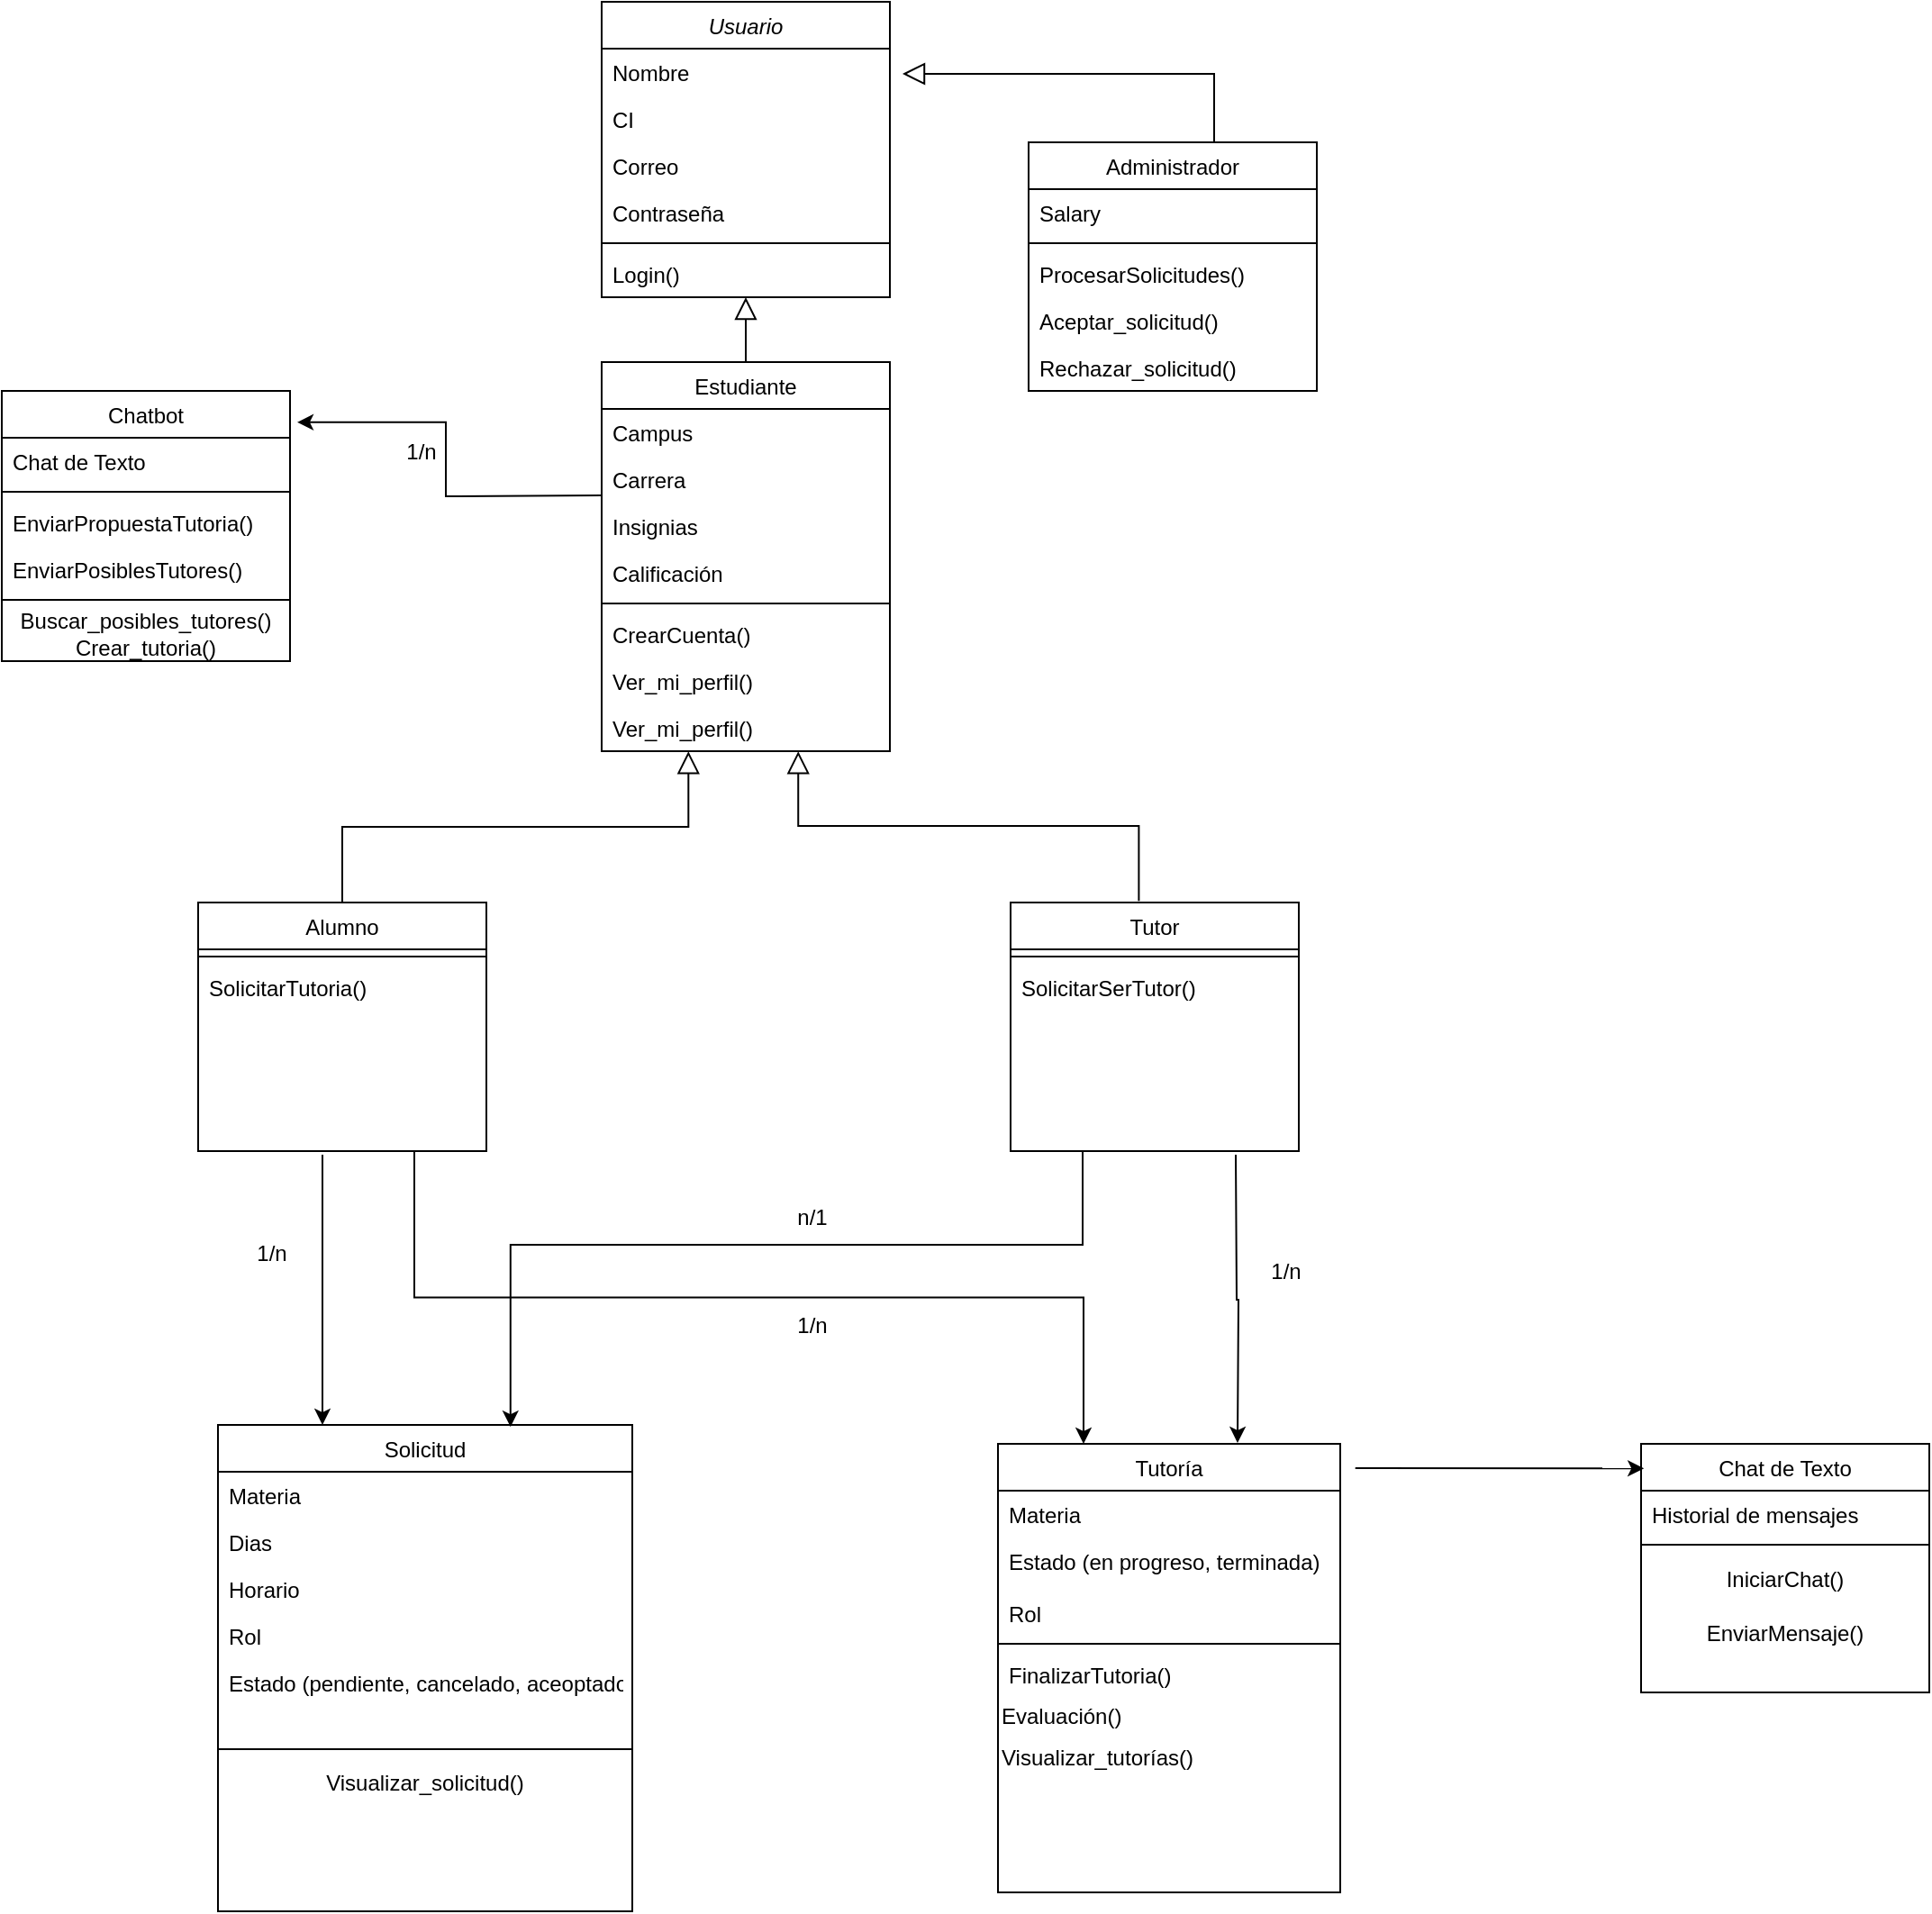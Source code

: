 <mxfile version="22.0.4" type="github">
  <diagram id="C5RBs43oDa-KdzZeNtuy" name="Page-1">
    <mxGraphModel dx="1994" dy="629" grid="1" gridSize="10" guides="1" tooltips="1" connect="1" arrows="1" fold="1" page="1" pageScale="1" pageWidth="827" pageHeight="1169" math="0" shadow="0">
      <root>
        <mxCell id="WIyWlLk6GJQsqaUBKTNV-0" />
        <mxCell id="WIyWlLk6GJQsqaUBKTNV-1" parent="WIyWlLk6GJQsqaUBKTNV-0" />
        <mxCell id="LoxbZ-BBBxb4CLW1c9WT-0" value="Usuario" style="swimlane;fontStyle=2;align=center;verticalAlign=top;childLayout=stackLayout;horizontal=1;startSize=26;horizontalStack=0;resizeParent=1;resizeLast=0;collapsible=1;marginBottom=0;rounded=0;shadow=0;strokeWidth=1;" parent="WIyWlLk6GJQsqaUBKTNV-1" vertex="1">
          <mxGeometry x="-197" width="160" height="164" as="geometry">
            <mxRectangle x="230" y="140" width="160" height="26" as="alternateBounds" />
          </mxGeometry>
        </mxCell>
        <mxCell id="LoxbZ-BBBxb4CLW1c9WT-1" value="Nombre" style="text;align=left;verticalAlign=top;spacingLeft=4;spacingRight=4;overflow=hidden;rotatable=0;points=[[0,0.5],[1,0.5]];portConstraint=eastwest;" parent="LoxbZ-BBBxb4CLW1c9WT-0" vertex="1">
          <mxGeometry y="26" width="160" height="26" as="geometry" />
        </mxCell>
        <mxCell id="LoxbZ-BBBxb4CLW1c9WT-2" value="CI" style="text;align=left;verticalAlign=top;spacingLeft=4;spacingRight=4;overflow=hidden;rotatable=0;points=[[0,0.5],[1,0.5]];portConstraint=eastwest;rounded=0;shadow=0;html=0;" parent="LoxbZ-BBBxb4CLW1c9WT-0" vertex="1">
          <mxGeometry y="52" width="160" height="26" as="geometry" />
        </mxCell>
        <mxCell id="LoxbZ-BBBxb4CLW1c9WT-3" value="Correo" style="text;align=left;verticalAlign=top;spacingLeft=4;spacingRight=4;overflow=hidden;rotatable=0;points=[[0,0.5],[1,0.5]];portConstraint=eastwest;rounded=0;shadow=0;html=0;" parent="LoxbZ-BBBxb4CLW1c9WT-0" vertex="1">
          <mxGeometry y="78" width="160" height="26" as="geometry" />
        </mxCell>
        <mxCell id="LoxbZ-BBBxb4CLW1c9WT-4" value="Contraseña" style="text;align=left;verticalAlign=top;spacingLeft=4;spacingRight=4;overflow=hidden;rotatable=0;points=[[0,0.5],[1,0.5]];portConstraint=eastwest;rounded=0;shadow=0;html=0;" parent="LoxbZ-BBBxb4CLW1c9WT-0" vertex="1">
          <mxGeometry y="104" width="160" height="26" as="geometry" />
        </mxCell>
        <mxCell id="LoxbZ-BBBxb4CLW1c9WT-5" value="" style="line;html=1;strokeWidth=1;align=left;verticalAlign=middle;spacingTop=-1;spacingLeft=3;spacingRight=3;rotatable=0;labelPosition=right;points=[];portConstraint=eastwest;" parent="LoxbZ-BBBxb4CLW1c9WT-0" vertex="1">
          <mxGeometry y="130" width="160" height="8" as="geometry" />
        </mxCell>
        <mxCell id="LoxbZ-BBBxb4CLW1c9WT-6" value="Login()" style="text;align=left;verticalAlign=top;spacingLeft=4;spacingRight=4;overflow=hidden;rotatable=0;points=[[0,0.5],[1,0.5]];portConstraint=eastwest;rounded=0;shadow=0;html=0;" parent="LoxbZ-BBBxb4CLW1c9WT-0" vertex="1">
          <mxGeometry y="138" width="160" height="26" as="geometry" />
        </mxCell>
        <mxCell id="LoxbZ-BBBxb4CLW1c9WT-7" value="Estudiante" style="swimlane;fontStyle=0;align=center;verticalAlign=top;childLayout=stackLayout;horizontal=1;startSize=26;horizontalStack=0;resizeParent=1;resizeLast=0;collapsible=1;marginBottom=0;rounded=0;shadow=0;strokeWidth=1;" parent="WIyWlLk6GJQsqaUBKTNV-1" vertex="1">
          <mxGeometry x="-197" y="200" width="160" height="216" as="geometry">
            <mxRectangle x="130" y="380" width="160" height="26" as="alternateBounds" />
          </mxGeometry>
        </mxCell>
        <mxCell id="LoxbZ-BBBxb4CLW1c9WT-8" value="Campus" style="text;align=left;verticalAlign=top;spacingLeft=4;spacingRight=4;overflow=hidden;rotatable=0;points=[[0,0.5],[1,0.5]];portConstraint=eastwest;" parent="LoxbZ-BBBxb4CLW1c9WT-7" vertex="1">
          <mxGeometry y="26" width="160" height="26" as="geometry" />
        </mxCell>
        <mxCell id="LoxbZ-BBBxb4CLW1c9WT-9" value="Carrera" style="text;align=left;verticalAlign=top;spacingLeft=4;spacingRight=4;overflow=hidden;rotatable=0;points=[[0,0.5],[1,0.5]];portConstraint=eastwest;rounded=0;shadow=0;html=0;" parent="LoxbZ-BBBxb4CLW1c9WT-7" vertex="1">
          <mxGeometry y="52" width="160" height="26" as="geometry" />
        </mxCell>
        <mxCell id="LoxbZ-BBBxb4CLW1c9WT-10" value="Insignias" style="text;align=left;verticalAlign=top;spacingLeft=4;spacingRight=4;overflow=hidden;rotatable=0;points=[[0,0.5],[1,0.5]];portConstraint=eastwest;rounded=0;shadow=0;html=0;" parent="LoxbZ-BBBxb4CLW1c9WT-7" vertex="1">
          <mxGeometry y="78" width="160" height="26" as="geometry" />
        </mxCell>
        <mxCell id="LoxbZ-BBBxb4CLW1c9WT-11" value="Calificación" style="text;align=left;verticalAlign=top;spacingLeft=4;spacingRight=4;overflow=hidden;rotatable=0;points=[[0,0.5],[1,0.5]];portConstraint=eastwest;rounded=0;shadow=0;html=0;" parent="LoxbZ-BBBxb4CLW1c9WT-7" vertex="1">
          <mxGeometry y="104" width="160" height="26" as="geometry" />
        </mxCell>
        <mxCell id="LoxbZ-BBBxb4CLW1c9WT-12" value="" style="line;html=1;strokeWidth=1;align=left;verticalAlign=middle;spacingTop=-1;spacingLeft=3;spacingRight=3;rotatable=0;labelPosition=right;points=[];portConstraint=eastwest;" parent="LoxbZ-BBBxb4CLW1c9WT-7" vertex="1">
          <mxGeometry y="130" width="160" height="8" as="geometry" />
        </mxCell>
        <mxCell id="LoxbZ-BBBxb4CLW1c9WT-13" value="CrearCuenta()" style="text;align=left;verticalAlign=top;spacingLeft=4;spacingRight=4;overflow=hidden;rotatable=0;points=[[0,0.5],[1,0.5]];portConstraint=eastwest;rounded=0;shadow=0;html=0;" parent="LoxbZ-BBBxb4CLW1c9WT-7" vertex="1">
          <mxGeometry y="138" width="160" height="26" as="geometry" />
        </mxCell>
        <mxCell id="LoxbZ-BBBxb4CLW1c9WT-14" value="Ver_mi_perfil()" style="text;align=left;verticalAlign=top;spacingLeft=4;spacingRight=4;overflow=hidden;rotatable=0;points=[[0,0.5],[1,0.5]];portConstraint=eastwest;rounded=0;shadow=0;html=0;" parent="LoxbZ-BBBxb4CLW1c9WT-7" vertex="1">
          <mxGeometry y="164" width="160" height="26" as="geometry" />
        </mxCell>
        <mxCell id="LoxbZ-BBBxb4CLW1c9WT-15" value="Ver_mi_perfil()" style="text;align=left;verticalAlign=top;spacingLeft=4;spacingRight=4;overflow=hidden;rotatable=0;points=[[0,0.5],[1,0.5]];portConstraint=eastwest;rounded=0;shadow=0;html=0;" parent="LoxbZ-BBBxb4CLW1c9WT-7" vertex="1">
          <mxGeometry y="190" width="160" height="26" as="geometry" />
        </mxCell>
        <mxCell id="LoxbZ-BBBxb4CLW1c9WT-16" value="" style="endArrow=block;endSize=10;endFill=0;shadow=0;strokeWidth=1;rounded=0;edgeStyle=elbowEdgeStyle;elbow=vertical;exitX=0.5;exitY=0;exitDx=0;exitDy=0;" parent="WIyWlLk6GJQsqaUBKTNV-1" source="LoxbZ-BBBxb4CLW1c9WT-7" target="LoxbZ-BBBxb4CLW1c9WT-6" edge="1">
          <mxGeometry width="160" relative="1" as="geometry">
            <mxPoint x="-277" y="340" as="sourcePoint" />
            <mxPoint x="-207" y="148" as="targetPoint" />
          </mxGeometry>
        </mxCell>
        <mxCell id="LoxbZ-BBBxb4CLW1c9WT-17" value="Administrador" style="swimlane;fontStyle=0;align=center;verticalAlign=top;childLayout=stackLayout;horizontal=1;startSize=26;horizontalStack=0;resizeParent=1;resizeLast=0;collapsible=1;marginBottom=0;rounded=0;shadow=0;strokeWidth=1;" parent="WIyWlLk6GJQsqaUBKTNV-1" vertex="1">
          <mxGeometry x="40" y="78" width="160" height="138" as="geometry">
            <mxRectangle x="340" y="380" width="170" height="26" as="alternateBounds" />
          </mxGeometry>
        </mxCell>
        <mxCell id="LoxbZ-BBBxb4CLW1c9WT-18" value="Salary" style="text;align=left;verticalAlign=top;spacingLeft=4;spacingRight=4;overflow=hidden;rotatable=0;points=[[0,0.5],[1,0.5]];portConstraint=eastwest;" parent="LoxbZ-BBBxb4CLW1c9WT-17" vertex="1">
          <mxGeometry y="26" width="160" height="26" as="geometry" />
        </mxCell>
        <mxCell id="LoxbZ-BBBxb4CLW1c9WT-19" value="" style="line;html=1;strokeWidth=1;align=left;verticalAlign=middle;spacingTop=-1;spacingLeft=3;spacingRight=3;rotatable=0;labelPosition=right;points=[];portConstraint=eastwest;" parent="LoxbZ-BBBxb4CLW1c9WT-17" vertex="1">
          <mxGeometry y="52" width="160" height="8" as="geometry" />
        </mxCell>
        <mxCell id="LoxbZ-BBBxb4CLW1c9WT-20" value="ProcesarSolicitudes()" style="text;align=left;verticalAlign=top;spacingLeft=4;spacingRight=4;overflow=hidden;rotatable=0;points=[[0,0.5],[1,0.5]];portConstraint=eastwest;" parent="LoxbZ-BBBxb4CLW1c9WT-17" vertex="1">
          <mxGeometry y="60" width="160" height="26" as="geometry" />
        </mxCell>
        <mxCell id="LoxbZ-BBBxb4CLW1c9WT-21" value="Aceptar_solicitud()" style="text;align=left;verticalAlign=top;spacingLeft=4;spacingRight=4;overflow=hidden;rotatable=0;points=[[0,0.5],[1,0.5]];portConstraint=eastwest;" parent="LoxbZ-BBBxb4CLW1c9WT-17" vertex="1">
          <mxGeometry y="86" width="160" height="26" as="geometry" />
        </mxCell>
        <mxCell id="LoxbZ-BBBxb4CLW1c9WT-22" value="Rechazar_solicitud()" style="text;align=left;verticalAlign=top;spacingLeft=4;spacingRight=4;overflow=hidden;rotatable=0;points=[[0,0.5],[1,0.5]];portConstraint=eastwest;" parent="LoxbZ-BBBxb4CLW1c9WT-17" vertex="1">
          <mxGeometry y="112" width="160" height="26" as="geometry" />
        </mxCell>
        <mxCell id="LoxbZ-BBBxb4CLW1c9WT-23" value="" style="endArrow=block;endSize=10;endFill=0;shadow=0;strokeWidth=1;rounded=0;edgeStyle=elbowEdgeStyle;elbow=vertical;" parent="WIyWlLk6GJQsqaUBKTNV-1" source="LoxbZ-BBBxb4CLW1c9WT-17" edge="1">
          <mxGeometry width="160" relative="1" as="geometry">
            <mxPoint x="-187" y="363" as="sourcePoint" />
            <mxPoint x="-30" y="40" as="targetPoint" />
            <Array as="points">
              <mxPoint x="143" y="40" />
            </Array>
          </mxGeometry>
        </mxCell>
        <mxCell id="LoxbZ-BBBxb4CLW1c9WT-24" value="Alumno" style="swimlane;fontStyle=0;align=center;verticalAlign=top;childLayout=stackLayout;horizontal=1;startSize=26;horizontalStack=0;resizeParent=1;resizeLast=0;collapsible=1;marginBottom=0;rounded=0;shadow=0;strokeWidth=1;" parent="WIyWlLk6GJQsqaUBKTNV-1" vertex="1">
          <mxGeometry x="-421" y="500" width="160" height="138" as="geometry">
            <mxRectangle x="130" y="380" width="160" height="26" as="alternateBounds" />
          </mxGeometry>
        </mxCell>
        <mxCell id="LoxbZ-BBBxb4CLW1c9WT-25" value="" style="line;html=1;strokeWidth=1;align=left;verticalAlign=middle;spacingTop=-1;spacingLeft=3;spacingRight=3;rotatable=0;labelPosition=right;points=[];portConstraint=eastwest;" parent="LoxbZ-BBBxb4CLW1c9WT-24" vertex="1">
          <mxGeometry y="26" width="160" height="8" as="geometry" />
        </mxCell>
        <mxCell id="LoxbZ-BBBxb4CLW1c9WT-26" value="SolicitarTutoria()" style="text;align=left;verticalAlign=top;spacingLeft=4;spacingRight=4;overflow=hidden;rotatable=0;points=[[0,0.5],[1,0.5]];portConstraint=eastwest;fontStyle=0" parent="LoxbZ-BBBxb4CLW1c9WT-24" vertex="1">
          <mxGeometry y="34" width="160" height="26" as="geometry" />
        </mxCell>
        <mxCell id="LoxbZ-BBBxb4CLW1c9WT-28" value="Tutor" style="swimlane;fontStyle=0;align=center;verticalAlign=top;childLayout=stackLayout;horizontal=1;startSize=26;horizontalStack=0;resizeParent=1;resizeLast=0;collapsible=1;marginBottom=0;rounded=0;shadow=0;strokeWidth=1;" parent="WIyWlLk6GJQsqaUBKTNV-1" vertex="1">
          <mxGeometry x="30" y="500" width="160" height="138" as="geometry">
            <mxRectangle x="130" y="380" width="160" height="26" as="alternateBounds" />
          </mxGeometry>
        </mxCell>
        <mxCell id="LoxbZ-BBBxb4CLW1c9WT-29" value="" style="line;html=1;strokeWidth=1;align=left;verticalAlign=middle;spacingTop=-1;spacingLeft=3;spacingRight=3;rotatable=0;labelPosition=right;points=[];portConstraint=eastwest;" parent="LoxbZ-BBBxb4CLW1c9WT-28" vertex="1">
          <mxGeometry y="26" width="160" height="8" as="geometry" />
        </mxCell>
        <mxCell id="LoxbZ-BBBxb4CLW1c9WT-30" value="SolicitarSerTutor()" style="text;align=left;verticalAlign=top;spacingLeft=4;spacingRight=4;overflow=hidden;rotatable=0;points=[[0,0.5],[1,0.5]];portConstraint=eastwest;" parent="LoxbZ-BBBxb4CLW1c9WT-28" vertex="1">
          <mxGeometry y="34" width="160" height="26" as="geometry" />
        </mxCell>
        <mxCell id="LoxbZ-BBBxb4CLW1c9WT-31" value="Tutoría" style="swimlane;fontStyle=0;align=center;verticalAlign=top;childLayout=stackLayout;horizontal=1;startSize=26;horizontalStack=0;resizeParent=1;resizeLast=0;collapsible=1;marginBottom=0;rounded=0;shadow=0;strokeWidth=1;" parent="WIyWlLk6GJQsqaUBKTNV-1" vertex="1">
          <mxGeometry x="23" y="800.5" width="190" height="249" as="geometry">
            <mxRectangle x="340" y="380" width="170" height="26" as="alternateBounds" />
          </mxGeometry>
        </mxCell>
        <mxCell id="LoxbZ-BBBxb4CLW1c9WT-32" value="Materia" style="text;align=left;verticalAlign=top;spacingLeft=4;spacingRight=4;overflow=hidden;rotatable=0;points=[[0,0.5],[1,0.5]];portConstraint=eastwest;" parent="LoxbZ-BBBxb4CLW1c9WT-31" vertex="1">
          <mxGeometry y="26" width="190" height="26" as="geometry" />
        </mxCell>
        <mxCell id="LoxbZ-BBBxb4CLW1c9WT-33" value="Estado (en progreso, terminada)" style="text;align=left;verticalAlign=top;spacingLeft=4;spacingRight=4;overflow=hidden;rotatable=0;points=[[0,0.5],[1,0.5]];portConstraint=eastwest;" parent="LoxbZ-BBBxb4CLW1c9WT-31" vertex="1">
          <mxGeometry y="52" width="190" height="29" as="geometry" />
        </mxCell>
        <mxCell id="LoxbZ-BBBxb4CLW1c9WT-34" value="Rol" style="text;align=left;verticalAlign=top;spacingLeft=4;spacingRight=4;overflow=hidden;rotatable=0;points=[[0,0.5],[1,0.5]];portConstraint=eastwest;" parent="LoxbZ-BBBxb4CLW1c9WT-31" vertex="1">
          <mxGeometry y="81" width="190" height="26" as="geometry" />
        </mxCell>
        <mxCell id="LoxbZ-BBBxb4CLW1c9WT-35" value="" style="line;html=1;strokeWidth=1;align=left;verticalAlign=middle;spacingTop=-1;spacingLeft=3;spacingRight=3;rotatable=0;labelPosition=right;points=[];portConstraint=eastwest;" parent="LoxbZ-BBBxb4CLW1c9WT-31" vertex="1">
          <mxGeometry y="107" width="190" height="8" as="geometry" />
        </mxCell>
        <mxCell id="LoxbZ-BBBxb4CLW1c9WT-36" value="FinalizarTutoria()" style="text;align=left;verticalAlign=top;spacingLeft=4;spacingRight=4;overflow=hidden;rotatable=0;points=[[0,0.5],[1,0.5]];portConstraint=eastwest;" parent="LoxbZ-BBBxb4CLW1c9WT-31" vertex="1">
          <mxGeometry y="115" width="190" height="22" as="geometry" />
        </mxCell>
        <mxCell id="LoxbZ-BBBxb4CLW1c9WT-37" value="&lt;span style=&quot;color: rgb(0, 0, 0); font-family: Helvetica; font-size: 12px; font-style: normal; font-variant-ligatures: normal; font-variant-caps: normal; font-weight: 400; letter-spacing: normal; orphans: 2; text-align: center; text-indent: 0px; text-transform: none; widows: 2; word-spacing: 0px; -webkit-text-stroke-width: 0px; background-color: rgb(255, 255, 255); text-decoration-thickness: initial; text-decoration-style: initial; text-decoration-color: initial; float: none; display: inline !important;&quot;&gt;Evaluación()&lt;/span&gt;" style="text;whiteSpace=wrap;html=1;" parent="LoxbZ-BBBxb4CLW1c9WT-31" vertex="1">
          <mxGeometry y="137" width="190" height="23" as="geometry" />
        </mxCell>
        <mxCell id="LoxbZ-BBBxb4CLW1c9WT-38" value="Visualizar_tutorías()" style="text;whiteSpace=wrap;html=1;" parent="LoxbZ-BBBxb4CLW1c9WT-31" vertex="1">
          <mxGeometry y="160" width="190" height="20" as="geometry" />
        </mxCell>
        <mxCell id="LoxbZ-BBBxb4CLW1c9WT-39" value="" style="endArrow=block;endSize=10;endFill=0;shadow=0;strokeWidth=1;rounded=0;edgeStyle=elbowEdgeStyle;elbow=vertical;exitX=0.5;exitY=0;exitDx=0;exitDy=0;entryX=0.301;entryY=1.003;entryDx=0;entryDy=0;entryPerimeter=0;" parent="WIyWlLk6GJQsqaUBKTNV-1" source="LoxbZ-BBBxb4CLW1c9WT-24" target="LoxbZ-BBBxb4CLW1c9WT-15" edge="1">
          <mxGeometry width="160" relative="1" as="geometry">
            <mxPoint x="-349" y="408" as="sourcePoint" />
            <mxPoint x="-166" y="413" as="targetPoint" />
            <Array as="points" />
          </mxGeometry>
        </mxCell>
        <mxCell id="LoxbZ-BBBxb4CLW1c9WT-40" value="" style="endArrow=block;endSize=10;endFill=0;shadow=0;strokeWidth=1;rounded=0;edgeStyle=elbowEdgeStyle;elbow=vertical;exitX=0.445;exitY=-0.006;exitDx=0;exitDy=0;exitPerimeter=0;entryX=0.682;entryY=1.003;entryDx=0;entryDy=0;entryPerimeter=0;" parent="WIyWlLk6GJQsqaUBKTNV-1" source="LoxbZ-BBBxb4CLW1c9WT-28" target="LoxbZ-BBBxb4CLW1c9WT-15" edge="1">
          <mxGeometry width="160" relative="1" as="geometry">
            <mxPoint x="-257" y="410" as="sourcePoint" />
            <mxPoint x="-207" y="360" as="targetPoint" />
          </mxGeometry>
        </mxCell>
        <mxCell id="LoxbZ-BBBxb4CLW1c9WT-41" value="Chatbot" style="swimlane;fontStyle=0;align=center;verticalAlign=top;childLayout=stackLayout;horizontal=1;startSize=26;horizontalStack=0;resizeParent=1;resizeLast=0;collapsible=1;marginBottom=0;rounded=0;shadow=0;strokeWidth=1;" parent="WIyWlLk6GJQsqaUBKTNV-1" vertex="1">
          <mxGeometry x="-530" y="216" width="160" height="150" as="geometry">
            <mxRectangle x="340" y="380" width="170" height="26" as="alternateBounds" />
          </mxGeometry>
        </mxCell>
        <mxCell id="LoxbZ-BBBxb4CLW1c9WT-42" value="Chat de Texto" style="text;align=left;verticalAlign=top;spacingLeft=4;spacingRight=4;overflow=hidden;rotatable=0;points=[[0,0.5],[1,0.5]];portConstraint=eastwest;" parent="LoxbZ-BBBxb4CLW1c9WT-41" vertex="1">
          <mxGeometry y="26" width="160" height="26" as="geometry" />
        </mxCell>
        <mxCell id="LoxbZ-BBBxb4CLW1c9WT-43" value="" style="line;html=1;strokeWidth=1;align=left;verticalAlign=middle;spacingTop=-1;spacingLeft=3;spacingRight=3;rotatable=0;labelPosition=right;points=[];portConstraint=eastwest;" parent="LoxbZ-BBBxb4CLW1c9WT-41" vertex="1">
          <mxGeometry y="52" width="160" height="8" as="geometry" />
        </mxCell>
        <mxCell id="LoxbZ-BBBxb4CLW1c9WT-44" value="EnviarPropuestaTutoria()" style="text;align=left;verticalAlign=top;spacingLeft=4;spacingRight=4;overflow=hidden;rotatable=0;points=[[0,0.5],[1,0.5]];portConstraint=eastwest;" parent="LoxbZ-BBBxb4CLW1c9WT-41" vertex="1">
          <mxGeometry y="60" width="160" height="26" as="geometry" />
        </mxCell>
        <mxCell id="LoxbZ-BBBxb4CLW1c9WT-45" value="EnviarPosiblesTutores()" style="text;align=left;verticalAlign=top;spacingLeft=4;spacingRight=4;overflow=hidden;rotatable=0;points=[[0,0.5],[1,0.5]];portConstraint=eastwest;" parent="LoxbZ-BBBxb4CLW1c9WT-41" vertex="1">
          <mxGeometry y="86" width="160" height="26" as="geometry" />
        </mxCell>
        <mxCell id="LoxbZ-BBBxb4CLW1c9WT-46" value="" style="line;html=1;strokeWidth=1;align=left;verticalAlign=middle;spacingTop=-1;spacingLeft=3;spacingRight=3;rotatable=0;labelPosition=right;points=[];portConstraint=eastwest;" parent="LoxbZ-BBBxb4CLW1c9WT-41" vertex="1">
          <mxGeometry y="112" width="160" height="8" as="geometry" />
        </mxCell>
        <mxCell id="LoxbZ-BBBxb4CLW1c9WT-47" value="Buscar_posibles_tutores()&lt;br&gt;Crear_tutoria()" style="text;html=1;strokeColor=none;fillColor=none;align=center;verticalAlign=middle;whiteSpace=wrap;rounded=0;" parent="LoxbZ-BBBxb4CLW1c9WT-41" vertex="1">
          <mxGeometry y="120" width="160" height="30" as="geometry" />
        </mxCell>
        <mxCell id="LoxbZ-BBBxb4CLW1c9WT-48" value="Chat de Texto" style="swimlane;fontStyle=0;align=center;verticalAlign=top;childLayout=stackLayout;horizontal=1;startSize=26;horizontalStack=0;resizeParent=1;resizeLast=0;collapsible=1;marginBottom=0;rounded=0;shadow=0;strokeWidth=1;" parent="WIyWlLk6GJQsqaUBKTNV-1" vertex="1">
          <mxGeometry x="380" y="800.5" width="160" height="138" as="geometry">
            <mxRectangle x="340" y="380" width="170" height="26" as="alternateBounds" />
          </mxGeometry>
        </mxCell>
        <mxCell id="LoxbZ-BBBxb4CLW1c9WT-49" value="Historial de mensajes" style="text;align=left;verticalAlign=top;spacingLeft=4;spacingRight=4;overflow=hidden;rotatable=0;points=[[0,0.5],[1,0.5]];portConstraint=eastwest;" parent="LoxbZ-BBBxb4CLW1c9WT-48" vertex="1">
          <mxGeometry y="26" width="160" height="26" as="geometry" />
        </mxCell>
        <mxCell id="LoxbZ-BBBxb4CLW1c9WT-50" value="" style="line;html=1;strokeWidth=1;align=left;verticalAlign=middle;spacingTop=-1;spacingLeft=3;spacingRight=3;rotatable=0;labelPosition=right;points=[];portConstraint=eastwest;" parent="LoxbZ-BBBxb4CLW1c9WT-48" vertex="1">
          <mxGeometry y="52" width="160" height="8" as="geometry" />
        </mxCell>
        <mxCell id="LoxbZ-BBBxb4CLW1c9WT-51" value="IniciarChat()" style="text;html=1;strokeColor=none;fillColor=none;align=center;verticalAlign=middle;whiteSpace=wrap;rounded=0;" parent="LoxbZ-BBBxb4CLW1c9WT-48" vertex="1">
          <mxGeometry y="60" width="160" height="30" as="geometry" />
        </mxCell>
        <mxCell id="LoxbZ-BBBxb4CLW1c9WT-52" value="EnviarMensaje()" style="text;html=1;strokeColor=none;fillColor=none;align=center;verticalAlign=middle;whiteSpace=wrap;rounded=0;" parent="LoxbZ-BBBxb4CLW1c9WT-48" vertex="1">
          <mxGeometry y="90" width="160" height="30" as="geometry" />
        </mxCell>
        <mxCell id="LoxbZ-BBBxb4CLW1c9WT-53" value="" style="endArrow=classic;html=1;rounded=0;exitX=1.044;exitY=0.054;exitDx=0;exitDy=0;entryX=0.01;entryY=0.099;entryDx=0;entryDy=0;entryPerimeter=0;exitPerimeter=0;" parent="WIyWlLk6GJQsqaUBKTNV-1" source="LoxbZ-BBBxb4CLW1c9WT-31" target="LoxbZ-BBBxb4CLW1c9WT-48" edge="1">
          <mxGeometry width="50" height="50" relative="1" as="geometry">
            <mxPoint x="193" y="914" as="sourcePoint" />
            <mxPoint x="243" y="864" as="targetPoint" />
          </mxGeometry>
        </mxCell>
        <mxCell id="LoxbZ-BBBxb4CLW1c9WT-54" value="Solicitud" style="swimlane;fontStyle=0;align=center;verticalAlign=top;childLayout=stackLayout;horizontal=1;startSize=26;horizontalStack=0;resizeParent=1;resizeLast=0;collapsible=1;marginBottom=0;rounded=0;shadow=0;strokeWidth=1;" parent="WIyWlLk6GJQsqaUBKTNV-1" vertex="1">
          <mxGeometry x="-410" y="790" width="230" height="270" as="geometry">
            <mxRectangle x="340" y="380" width="170" height="26" as="alternateBounds" />
          </mxGeometry>
        </mxCell>
        <mxCell id="LoxbZ-BBBxb4CLW1c9WT-55" value="Materia" style="text;align=left;verticalAlign=top;spacingLeft=4;spacingRight=4;overflow=hidden;rotatable=0;points=[[0,0.5],[1,0.5]];portConstraint=eastwest;" parent="LoxbZ-BBBxb4CLW1c9WT-54" vertex="1">
          <mxGeometry y="26" width="230" height="26" as="geometry" />
        </mxCell>
        <mxCell id="LoxbZ-BBBxb4CLW1c9WT-56" value="Dias" style="text;align=left;verticalAlign=top;spacingLeft=4;spacingRight=4;overflow=hidden;rotatable=0;points=[[0,0.5],[1,0.5]];portConstraint=eastwest;" parent="LoxbZ-BBBxb4CLW1c9WT-54" vertex="1">
          <mxGeometry y="52" width="230" height="26" as="geometry" />
        </mxCell>
        <mxCell id="LoxbZ-BBBxb4CLW1c9WT-57" value="Horario" style="text;align=left;verticalAlign=top;spacingLeft=4;spacingRight=4;overflow=hidden;rotatable=0;points=[[0,0.5],[1,0.5]];portConstraint=eastwest;" parent="LoxbZ-BBBxb4CLW1c9WT-54" vertex="1">
          <mxGeometry y="78" width="230" height="26" as="geometry" />
        </mxCell>
        <mxCell id="LoxbZ-BBBxb4CLW1c9WT-58" value="Rol" style="text;align=left;verticalAlign=top;spacingLeft=4;spacingRight=4;overflow=hidden;rotatable=0;points=[[0,0.5],[1,0.5]];portConstraint=eastwest;" parent="LoxbZ-BBBxb4CLW1c9WT-54" vertex="1">
          <mxGeometry y="104" width="230" height="26" as="geometry" />
        </mxCell>
        <mxCell id="LoxbZ-BBBxb4CLW1c9WT-59" value="Estado (pendiente, cancelado, aceoptado)" style="text;align=left;verticalAlign=top;spacingLeft=4;spacingRight=4;overflow=hidden;rotatable=0;points=[[0,0.5],[1,0.5]];portConstraint=eastwest;" parent="LoxbZ-BBBxb4CLW1c9WT-54" vertex="1">
          <mxGeometry y="130" width="230" height="46" as="geometry" />
        </mxCell>
        <mxCell id="LoxbZ-BBBxb4CLW1c9WT-60" value="" style="line;html=1;strokeWidth=1;align=left;verticalAlign=middle;spacingTop=-1;spacingLeft=3;spacingRight=3;rotatable=0;labelPosition=right;points=[];portConstraint=eastwest;" parent="LoxbZ-BBBxb4CLW1c9WT-54" vertex="1">
          <mxGeometry y="176" width="230" height="8" as="geometry" />
        </mxCell>
        <mxCell id="LoxbZ-BBBxb4CLW1c9WT-61" value="Visualizar_solicitud()" style="text;html=1;strokeColor=none;fillColor=none;align=center;verticalAlign=middle;whiteSpace=wrap;rounded=0;" parent="LoxbZ-BBBxb4CLW1c9WT-54" vertex="1">
          <mxGeometry y="184" width="230" height="30" as="geometry" />
        </mxCell>
        <mxCell id="LoxbZ-BBBxb4CLW1c9WT-62" style="edgeStyle=orthogonalEdgeStyle;rounded=0;orthogonalLoop=1;jettySize=auto;html=1;exitX=0.25;exitY=1;exitDx=0;exitDy=0;entryX=0.706;entryY=0.004;entryDx=0;entryDy=0;entryPerimeter=0;" parent="WIyWlLk6GJQsqaUBKTNV-1" source="LoxbZ-BBBxb4CLW1c9WT-28" target="LoxbZ-BBBxb4CLW1c9WT-54" edge="1">
          <mxGeometry relative="1" as="geometry">
            <Array as="points">
              <mxPoint x="70" y="690" />
              <mxPoint x="-248" y="690" />
            </Array>
          </mxGeometry>
        </mxCell>
        <mxCell id="LoxbZ-BBBxb4CLW1c9WT-69" style="edgeStyle=orthogonalEdgeStyle;rounded=0;orthogonalLoop=1;jettySize=auto;html=1;exitX=0.75;exitY=1;exitDx=0;exitDy=0;entryX=0.25;entryY=0;entryDx=0;entryDy=0;" parent="WIyWlLk6GJQsqaUBKTNV-1" source="LoxbZ-BBBxb4CLW1c9WT-24" target="LoxbZ-BBBxb4CLW1c9WT-31" edge="1">
          <mxGeometry relative="1" as="geometry">
            <mxPoint x="-205" y="598" as="sourcePoint" />
            <mxPoint x="-156" y="622" as="targetPoint" />
          </mxGeometry>
        </mxCell>
        <mxCell id="LoxbZ-BBBxb4CLW1c9WT-70" style="edgeStyle=orthogonalEdgeStyle;rounded=0;orthogonalLoop=1;jettySize=auto;html=1;" parent="WIyWlLk6GJQsqaUBKTNV-1" edge="1">
          <mxGeometry relative="1" as="geometry">
            <mxPoint x="155" y="640" as="sourcePoint" />
            <mxPoint x="156" y="800" as="targetPoint" />
          </mxGeometry>
        </mxCell>
        <mxCell id="LoxbZ-BBBxb4CLW1c9WT-71" value="n/1" style="text;html=1;strokeColor=none;fillColor=none;align=center;verticalAlign=middle;whiteSpace=wrap;rounded=0;" parent="WIyWlLk6GJQsqaUBKTNV-1" vertex="1">
          <mxGeometry x="-110" y="660" width="60" height="30" as="geometry" />
        </mxCell>
        <mxCell id="LoxbZ-BBBxb4CLW1c9WT-72" value="1/n" style="text;html=1;strokeColor=none;fillColor=none;align=center;verticalAlign=middle;whiteSpace=wrap;rounded=0;" parent="WIyWlLk6GJQsqaUBKTNV-1" vertex="1">
          <mxGeometry x="-110" y="720" width="60" height="30" as="geometry" />
        </mxCell>
        <mxCell id="LoxbZ-BBBxb4CLW1c9WT-74" style="edgeStyle=orthogonalEdgeStyle;rounded=0;orthogonalLoop=1;jettySize=auto;html=1;entryX=1.025;entryY=0.116;entryDx=0;entryDy=0;entryPerimeter=0;" parent="WIyWlLk6GJQsqaUBKTNV-1" target="LoxbZ-BBBxb4CLW1c9WT-41" edge="1">
          <mxGeometry relative="1" as="geometry">
            <mxPoint x="-197" y="274" as="sourcePoint" />
            <mxPoint x="-568" y="274" as="targetPoint" />
          </mxGeometry>
        </mxCell>
        <mxCell id="LoxbZ-BBBxb4CLW1c9WT-75" value="1/n" style="text;html=1;strokeColor=none;fillColor=none;align=center;verticalAlign=middle;whiteSpace=wrap;rounded=0;" parent="WIyWlLk6GJQsqaUBKTNV-1" vertex="1">
          <mxGeometry x="-327" y="235" width="60" height="30" as="geometry" />
        </mxCell>
        <mxCell id="LoxbZ-BBBxb4CLW1c9WT-27" style="edgeStyle=orthogonalEdgeStyle;rounded=0;orthogonalLoop=1;jettySize=auto;html=1;" parent="WIyWlLk6GJQsqaUBKTNV-1" edge="1">
          <mxGeometry relative="1" as="geometry">
            <mxPoint x="-352" y="640" as="sourcePoint" />
            <mxPoint x="-352" y="790" as="targetPoint" />
          </mxGeometry>
        </mxCell>
        <mxCell id="LoxbZ-BBBxb4CLW1c9WT-78" value="1/n" style="text;html=1;strokeColor=none;fillColor=none;align=center;verticalAlign=middle;whiteSpace=wrap;rounded=0;" parent="WIyWlLk6GJQsqaUBKTNV-1" vertex="1">
          <mxGeometry x="153" y="690" width="60" height="30" as="geometry" />
        </mxCell>
        <mxCell id="LoxbZ-BBBxb4CLW1c9WT-79" value="1/n" style="text;html=1;strokeColor=none;fillColor=none;align=center;verticalAlign=middle;whiteSpace=wrap;rounded=0;" parent="WIyWlLk6GJQsqaUBKTNV-1" vertex="1">
          <mxGeometry x="-410" y="680" width="60" height="30" as="geometry" />
        </mxCell>
      </root>
    </mxGraphModel>
  </diagram>
</mxfile>
